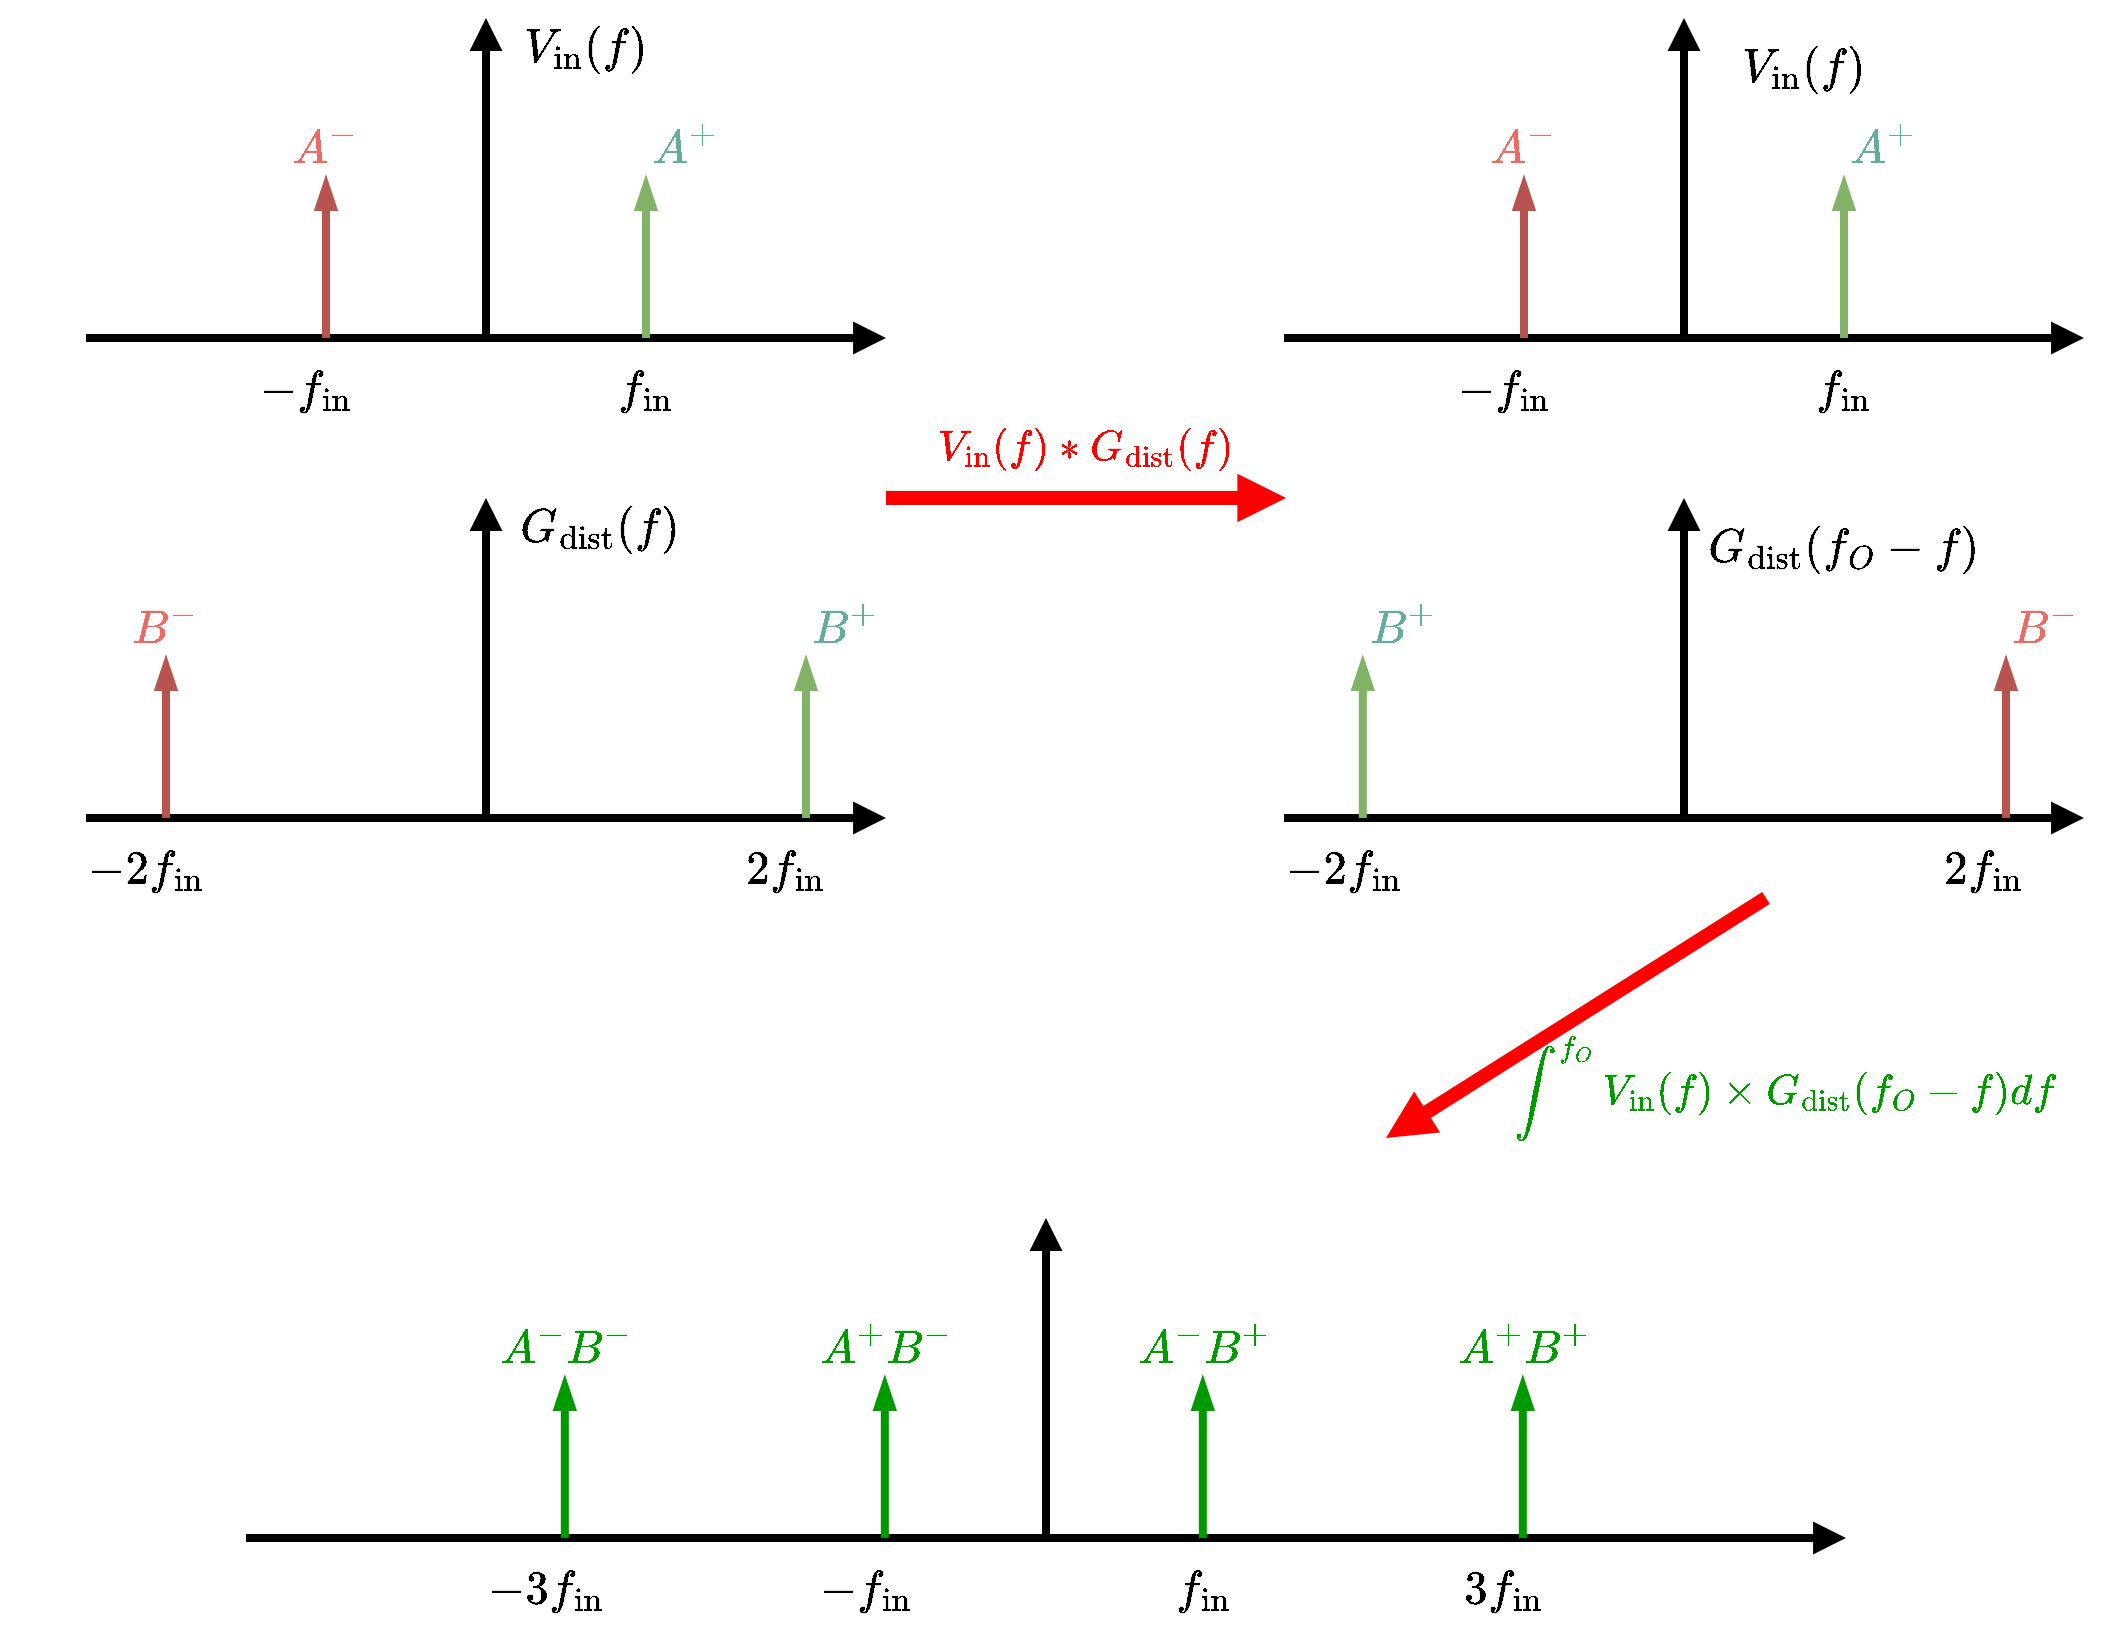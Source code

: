 <mxfile version="28.0.7">
  <diagram name="Page-1" id="5WgXmzzK-jX_fJYbkEYO">
    <mxGraphModel dx="875" dy="646" grid="1" gridSize="10" guides="1" tooltips="1" connect="1" arrows="1" fold="1" page="1" pageScale="1" pageWidth="850" pageHeight="1100" math="1" shadow="0">
      <root>
        <mxCell id="0" />
        <mxCell id="1" parent="0" />
        <mxCell id="_UMkpMhVSqITo2PRBiwc-2" value="" style="endArrow=block;html=1;rounded=0;strokeWidth=4;endFill=1;" parent="1" edge="1">
          <mxGeometry width="50" height="50" relative="1" as="geometry">
            <mxPoint x="200" y="480" as="sourcePoint" />
            <mxPoint x="600" y="480" as="targetPoint" />
          </mxGeometry>
        </mxCell>
        <mxCell id="_UMkpMhVSqITo2PRBiwc-3" value="" style="endArrow=block;html=1;rounded=0;strokeWidth=4;endFill=1;" parent="1" edge="1">
          <mxGeometry width="50" height="50" relative="1" as="geometry">
            <mxPoint x="400" y="480" as="sourcePoint" />
            <mxPoint x="400" y="320" as="targetPoint" />
          </mxGeometry>
        </mxCell>
        <mxCell id="_UMkpMhVSqITo2PRBiwc-4" value="" style="endArrow=blockThin;html=1;rounded=0;endFill=1;strokeWidth=4;fillColor=#f8cecc;strokeColor=#b85450;" parent="1" edge="1">
          <mxGeometry width="50" height="50" relative="1" as="geometry">
            <mxPoint x="320" y="480" as="sourcePoint" />
            <mxPoint x="320" y="400" as="targetPoint" />
          </mxGeometry>
        </mxCell>
        <mxCell id="_UMkpMhVSqITo2PRBiwc-5" value="" style="endArrow=blockThin;html=1;rounded=0;endFill=1;strokeWidth=4;fillColor=#d5e8d4;strokeColor=#82b366;" parent="1" edge="1">
          <mxGeometry width="50" height="50" relative="1" as="geometry">
            <mxPoint x="480" y="480" as="sourcePoint" />
            <mxPoint x="480" y="400" as="targetPoint" />
          </mxGeometry>
        </mxCell>
        <mxCell id="_UMkpMhVSqITo2PRBiwc-6" value="&lt;font style=&quot;font-size: 20px;&quot;&gt;$$-f_\text{in}$$&lt;/font&gt;" style="text;html=1;align=center;verticalAlign=middle;whiteSpace=wrap;rounded=0;" parent="1" vertex="1">
          <mxGeometry x="280" y="490" width="60" height="30" as="geometry" />
        </mxCell>
        <mxCell id="_UMkpMhVSqITo2PRBiwc-7" value="&lt;font style=&quot;font-size: 20px;&quot;&gt;$$f_\text{in}$$&lt;/font&gt;" style="text;html=1;align=center;verticalAlign=middle;whiteSpace=wrap;rounded=0;" parent="1" vertex="1">
          <mxGeometry x="450" y="490" width="60" height="30" as="geometry" />
        </mxCell>
        <mxCell id="_UMkpMhVSqITo2PRBiwc-8" value="&lt;font style=&quot;font-size: 20px; color: rgb(234, 107, 102);&quot;&gt;$$A^-$$&lt;/font&gt;" style="text;html=1;align=center;verticalAlign=middle;whiteSpace=wrap;rounded=0;" parent="1" vertex="1">
          <mxGeometry x="290" y="370" width="60" height="30" as="geometry" />
        </mxCell>
        <mxCell id="_UMkpMhVSqITo2PRBiwc-9" value="&lt;font style=&quot;font-size: 20px; color: rgb(103, 171, 159);&quot;&gt;$$A^+$$&lt;/font&gt;" style="text;html=1;align=center;verticalAlign=middle;whiteSpace=wrap;rounded=0;" parent="1" vertex="1">
          <mxGeometry x="470" y="370" width="60" height="30" as="geometry" />
        </mxCell>
        <mxCell id="_UMkpMhVSqITo2PRBiwc-10" value="&lt;font style=&quot;font-size: 20px;&quot;&gt;$$V_\text{in}(f)$$&lt;/font&gt;" style="text;html=1;align=center;verticalAlign=middle;whiteSpace=wrap;rounded=0;" parent="1" vertex="1">
          <mxGeometry x="420" y="320" width="60" height="30" as="geometry" />
        </mxCell>
        <mxCell id="_UMkpMhVSqITo2PRBiwc-11" value="" style="endArrow=block;html=1;rounded=0;strokeWidth=4;endFill=1;" parent="1" edge="1">
          <mxGeometry width="50" height="50" relative="1" as="geometry">
            <mxPoint x="200" y="720" as="sourcePoint" />
            <mxPoint x="600" y="720" as="targetPoint" />
          </mxGeometry>
        </mxCell>
        <mxCell id="_UMkpMhVSqITo2PRBiwc-12" value="" style="endArrow=block;html=1;rounded=0;strokeWidth=4;endFill=1;" parent="1" edge="1">
          <mxGeometry width="50" height="50" relative="1" as="geometry">
            <mxPoint x="400" y="720" as="sourcePoint" />
            <mxPoint x="400" y="560" as="targetPoint" />
          </mxGeometry>
        </mxCell>
        <mxCell id="_UMkpMhVSqITo2PRBiwc-13" value="" style="endArrow=blockThin;html=1;rounded=0;endFill=1;strokeWidth=4;fillColor=#f8cecc;strokeColor=#b85450;" parent="1" edge="1">
          <mxGeometry width="50" height="50" relative="1" as="geometry">
            <mxPoint x="240" y="720" as="sourcePoint" />
            <mxPoint x="240" y="640" as="targetPoint" />
          </mxGeometry>
        </mxCell>
        <mxCell id="_UMkpMhVSqITo2PRBiwc-14" value="" style="endArrow=blockThin;html=1;rounded=0;endFill=1;strokeWidth=4;fillColor=#d5e8d4;strokeColor=#82b366;" parent="1" edge="1">
          <mxGeometry width="50" height="50" relative="1" as="geometry">
            <mxPoint x="560" y="720" as="sourcePoint" />
            <mxPoint x="560" y="640" as="targetPoint" />
          </mxGeometry>
        </mxCell>
        <mxCell id="_UMkpMhVSqITo2PRBiwc-15" value="&lt;font style=&quot;font-size: 20px;&quot;&gt;$$-2f_\text{in}$$&lt;/font&gt;" style="text;html=1;align=center;verticalAlign=middle;whiteSpace=wrap;rounded=0;" parent="1" vertex="1">
          <mxGeometry x="200" y="730" width="60" height="30" as="geometry" />
        </mxCell>
        <mxCell id="_UMkpMhVSqITo2PRBiwc-16" value="&lt;font style=&quot;font-size: 20px;&quot;&gt;$$2f_\text{in}$$&lt;/font&gt;" style="text;html=1;align=center;verticalAlign=middle;whiteSpace=wrap;rounded=0;" parent="1" vertex="1">
          <mxGeometry x="520" y="730" width="60" height="30" as="geometry" />
        </mxCell>
        <mxCell id="_UMkpMhVSqITo2PRBiwc-17" value="&lt;font style=&quot;font-size: 20px; color: rgb(234, 107, 102);&quot;&gt;$$B^-$$&lt;/font&gt;" style="text;html=1;align=center;verticalAlign=middle;whiteSpace=wrap;rounded=0;" parent="1" vertex="1">
          <mxGeometry x="210" y="610" width="60" height="30" as="geometry" />
        </mxCell>
        <mxCell id="_UMkpMhVSqITo2PRBiwc-18" value="&lt;font style=&quot;font-size: 20px; color: rgb(103, 171, 159);&quot;&gt;$$B^+$$&lt;/font&gt;" style="text;html=1;align=center;verticalAlign=middle;whiteSpace=wrap;rounded=0;" parent="1" vertex="1">
          <mxGeometry x="550" y="610" width="60" height="30" as="geometry" />
        </mxCell>
        <mxCell id="_UMkpMhVSqITo2PRBiwc-19" value="&lt;font style=&quot;font-size: 20px;&quot;&gt;$$G_\text{dist}(f)$$&lt;/font&gt;" style="text;html=1;align=center;verticalAlign=middle;whiteSpace=wrap;rounded=0;" parent="1" vertex="1">
          <mxGeometry x="427" y="560" width="60" height="30" as="geometry" />
        </mxCell>
        <mxCell id="_UMkpMhVSqITo2PRBiwc-20" value="&lt;font style=&quot;color: rgb(255, 0, 0); font-size: 18px;&quot;&gt;$$V_\text{in}(f)*G_\text{dist}(f)$$&lt;/font&gt;" style="text;html=1;align=center;verticalAlign=middle;whiteSpace=wrap;rounded=0;" parent="1" vertex="1">
          <mxGeometry x="670" y="520" width="60" height="30" as="geometry" />
        </mxCell>
        <mxCell id="_UMkpMhVSqITo2PRBiwc-21" value="" style="endArrow=block;html=1;rounded=0;strokeWidth=7;endFill=1;fillColor=#d80073;strokeColor=#FF0000;" parent="1" edge="1">
          <mxGeometry width="50" height="50" relative="1" as="geometry">
            <mxPoint x="600" y="560" as="sourcePoint" />
            <mxPoint x="800" y="560" as="targetPoint" />
          </mxGeometry>
        </mxCell>
        <mxCell id="_UMkpMhVSqITo2PRBiwc-23" value="" style="endArrow=block;html=1;rounded=0;strokeWidth=4;endFill=1;" parent="1" edge="1">
          <mxGeometry width="50" height="50" relative="1" as="geometry">
            <mxPoint x="799" y="480" as="sourcePoint" />
            <mxPoint x="1199" y="480" as="targetPoint" />
          </mxGeometry>
        </mxCell>
        <mxCell id="_UMkpMhVSqITo2PRBiwc-24" value="" style="endArrow=block;html=1;rounded=0;strokeWidth=4;endFill=1;" parent="1" edge="1">
          <mxGeometry width="50" height="50" relative="1" as="geometry">
            <mxPoint x="999" y="480" as="sourcePoint" />
            <mxPoint x="999" y="320" as="targetPoint" />
          </mxGeometry>
        </mxCell>
        <mxCell id="_UMkpMhVSqITo2PRBiwc-25" value="" style="endArrow=blockThin;html=1;rounded=0;endFill=1;strokeWidth=4;fillColor=#f8cecc;strokeColor=#b85450;" parent="1" edge="1">
          <mxGeometry width="50" height="50" relative="1" as="geometry">
            <mxPoint x="919" y="480" as="sourcePoint" />
            <mxPoint x="919" y="400" as="targetPoint" />
          </mxGeometry>
        </mxCell>
        <mxCell id="_UMkpMhVSqITo2PRBiwc-26" value="" style="endArrow=blockThin;html=1;rounded=0;endFill=1;strokeWidth=4;fillColor=#d5e8d4;strokeColor=#82b366;" parent="1" edge="1">
          <mxGeometry width="50" height="50" relative="1" as="geometry">
            <mxPoint x="1079" y="480" as="sourcePoint" />
            <mxPoint x="1079" y="400" as="targetPoint" />
          </mxGeometry>
        </mxCell>
        <mxCell id="_UMkpMhVSqITo2PRBiwc-27" value="&lt;font style=&quot;font-size: 20px;&quot;&gt;$$-f_\text{in}$$&lt;/font&gt;" style="text;html=1;align=center;verticalAlign=middle;whiteSpace=wrap;rounded=0;" parent="1" vertex="1">
          <mxGeometry x="879" y="490" width="60" height="30" as="geometry" />
        </mxCell>
        <mxCell id="_UMkpMhVSqITo2PRBiwc-28" value="&lt;font style=&quot;font-size: 20px;&quot;&gt;$$f_\text{in}$$&lt;/font&gt;" style="text;html=1;align=center;verticalAlign=middle;whiteSpace=wrap;rounded=0;" parent="1" vertex="1">
          <mxGeometry x="1049" y="490" width="60" height="30" as="geometry" />
        </mxCell>
        <mxCell id="_UMkpMhVSqITo2PRBiwc-29" value="&lt;font style=&quot;font-size: 20px; color: rgb(234, 107, 102);&quot;&gt;$$A^-$$&lt;/font&gt;" style="text;html=1;align=center;verticalAlign=middle;whiteSpace=wrap;rounded=0;" parent="1" vertex="1">
          <mxGeometry x="889" y="370" width="60" height="30" as="geometry" />
        </mxCell>
        <mxCell id="_UMkpMhVSqITo2PRBiwc-30" value="&lt;font style=&quot;font-size: 20px; color: rgb(103, 171, 159);&quot;&gt;$$A^+$$&lt;/font&gt;" style="text;html=1;align=center;verticalAlign=middle;whiteSpace=wrap;rounded=0;" parent="1" vertex="1">
          <mxGeometry x="1069" y="370" width="60" height="30" as="geometry" />
        </mxCell>
        <mxCell id="_UMkpMhVSqITo2PRBiwc-32" value="" style="endArrow=block;html=1;rounded=0;strokeWidth=4;endFill=1;" parent="1" edge="1">
          <mxGeometry width="50" height="50" relative="1" as="geometry">
            <mxPoint x="799" y="720" as="sourcePoint" />
            <mxPoint x="1199" y="720" as="targetPoint" />
          </mxGeometry>
        </mxCell>
        <mxCell id="_UMkpMhVSqITo2PRBiwc-33" value="" style="endArrow=block;html=1;rounded=0;strokeWidth=4;endFill=1;" parent="1" edge="1">
          <mxGeometry width="50" height="50" relative="1" as="geometry">
            <mxPoint x="999" y="720" as="sourcePoint" />
            <mxPoint x="999" y="560" as="targetPoint" />
          </mxGeometry>
        </mxCell>
        <mxCell id="_UMkpMhVSqITo2PRBiwc-34" value="" style="endArrow=blockThin;html=1;rounded=0;endFill=1;strokeWidth=4;fillColor=#f8cecc;strokeColor=#b85450;" parent="1" edge="1">
          <mxGeometry width="50" height="50" relative="1" as="geometry">
            <mxPoint x="1160" y="720" as="sourcePoint" />
            <mxPoint x="1160" y="640" as="targetPoint" />
          </mxGeometry>
        </mxCell>
        <mxCell id="_UMkpMhVSqITo2PRBiwc-35" value="" style="endArrow=blockThin;html=1;rounded=0;endFill=1;strokeWidth=4;fillColor=#d5e8d4;strokeColor=#82b366;" parent="1" edge="1">
          <mxGeometry width="50" height="50" relative="1" as="geometry">
            <mxPoint x="838.41" y="720" as="sourcePoint" />
            <mxPoint x="838.41" y="640" as="targetPoint" />
          </mxGeometry>
        </mxCell>
        <mxCell id="_UMkpMhVSqITo2PRBiwc-36" value="&lt;font style=&quot;font-size: 20px;&quot;&gt;$$-2f_\text{in}$$&lt;/font&gt;" style="text;html=1;align=center;verticalAlign=middle;whiteSpace=wrap;rounded=0;" parent="1" vertex="1">
          <mxGeometry x="799" y="730" width="60" height="30" as="geometry" />
        </mxCell>
        <mxCell id="_UMkpMhVSqITo2PRBiwc-37" value="&lt;font style=&quot;font-size: 20px;&quot;&gt;$$2f_\text{in}$$&lt;/font&gt;" style="text;html=1;align=center;verticalAlign=middle;whiteSpace=wrap;rounded=0;" parent="1" vertex="1">
          <mxGeometry x="1119" y="730" width="60" height="30" as="geometry" />
        </mxCell>
        <mxCell id="_UMkpMhVSqITo2PRBiwc-38" value="&lt;font style=&quot;font-size: 20px; color: rgb(234, 107, 102);&quot;&gt;$$B^-$$&lt;/font&gt;" style="text;html=1;align=center;verticalAlign=middle;whiteSpace=wrap;rounded=0;" parent="1" vertex="1">
          <mxGeometry x="1150" y="610" width="60" height="30" as="geometry" />
        </mxCell>
        <mxCell id="_UMkpMhVSqITo2PRBiwc-39" value="&lt;font style=&quot;font-size: 20px; color: rgb(103, 171, 159);&quot;&gt;$$B^+$$&lt;/font&gt;" style="text;html=1;align=center;verticalAlign=middle;whiteSpace=wrap;rounded=0;" parent="1" vertex="1">
          <mxGeometry x="829" y="610" width="60" height="30" as="geometry" />
        </mxCell>
        <mxCell id="_UMkpMhVSqITo2PRBiwc-41" value="&lt;font style=&quot;font-size: 20px;&quot;&gt;$$V_\text{in}(f)$$&lt;/font&gt;" style="text;html=1;align=center;verticalAlign=middle;whiteSpace=wrap;rounded=0;" parent="1" vertex="1">
          <mxGeometry x="1029" y="330" width="60" height="30" as="geometry" />
        </mxCell>
        <mxCell id="_UMkpMhVSqITo2PRBiwc-42" value="&lt;font style=&quot;font-size: 20px;&quot;&gt;$$G_\text{dist}(f_O-f )$$&lt;/font&gt;" style="text;html=1;align=center;verticalAlign=middle;whiteSpace=wrap;rounded=0;" parent="1" vertex="1">
          <mxGeometry x="1049" y="570" width="60" height="30" as="geometry" />
        </mxCell>
        <mxCell id="_UMkpMhVSqITo2PRBiwc-47" value="&lt;font style=&quot;font-size: 18px; color: rgb(0, 153, 0);&quot;&gt;&lt;b&gt;$$\int ^{f_O} V_\text{in}( f)\times G_\text{dist}(f_O-f)df$$&lt;/b&gt;&lt;/font&gt;" style="text;html=1;align=center;verticalAlign=middle;whiteSpace=wrap;rounded=0;" parent="1" vertex="1">
          <mxGeometry x="1020" y="840" width="60" height="30" as="geometry" />
        </mxCell>
        <mxCell id="_UMkpMhVSqITo2PRBiwc-51" value="" style="endArrow=block;html=1;rounded=0;strokeWidth=4;endFill=1;" parent="1" edge="1">
          <mxGeometry width="50" height="50" relative="1" as="geometry">
            <mxPoint x="280" y="1080" as="sourcePoint" />
            <mxPoint x="1080" y="1080" as="targetPoint" />
          </mxGeometry>
        </mxCell>
        <mxCell id="_UMkpMhVSqITo2PRBiwc-52" value="" style="endArrow=block;html=1;rounded=0;strokeWidth=4;endFill=1;" parent="1" edge="1">
          <mxGeometry width="50" height="50" relative="1" as="geometry">
            <mxPoint x="680" y="1080" as="sourcePoint" />
            <mxPoint x="680" y="920" as="targetPoint" />
          </mxGeometry>
        </mxCell>
        <mxCell id="_UMkpMhVSqITo2PRBiwc-60" value="" style="endArrow=blockThin;html=1;rounded=0;endFill=1;strokeWidth=4;fillColor=#d5e8d4;strokeColor=#009900;" parent="1" edge="1">
          <mxGeometry width="50" height="50" relative="1" as="geometry">
            <mxPoint x="599.41" y="1080" as="sourcePoint" />
            <mxPoint x="599.41" y="1000" as="targetPoint" />
          </mxGeometry>
        </mxCell>
        <mxCell id="_UMkpMhVSqITo2PRBiwc-61" value="&lt;font style=&quot;font-size: 20px;&quot;&gt;$$-f_\text{in}$$&lt;/font&gt;" style="text;html=1;align=center;verticalAlign=middle;whiteSpace=wrap;rounded=0;" parent="1" vertex="1">
          <mxGeometry x="560" y="1090" width="60" height="30" as="geometry" />
        </mxCell>
        <mxCell id="_UMkpMhVSqITo2PRBiwc-62" value="&lt;font style=&quot;font-size: 20px;&quot;&gt;$$A^+B^-$$&lt;/font&gt;" style="text;html=1;align=center;verticalAlign=middle;whiteSpace=wrap;rounded=0;strokeColor=none;fontColor=#009900;fontStyle=1" parent="1" vertex="1">
          <mxGeometry x="570" y="970" width="60" height="30" as="geometry" />
        </mxCell>
        <mxCell id="_UMkpMhVSqITo2PRBiwc-63" value="" style="endArrow=blockThin;html=1;rounded=0;endFill=1;strokeWidth=4;fillColor=#d5e8d4;strokeColor=#009900;" parent="1" edge="1">
          <mxGeometry width="50" height="50" relative="1" as="geometry">
            <mxPoint x="439.41" y="1080" as="sourcePoint" />
            <mxPoint x="439.41" y="1000" as="targetPoint" />
          </mxGeometry>
        </mxCell>
        <mxCell id="_UMkpMhVSqITo2PRBiwc-64" value="&lt;font style=&quot;font-size: 20px;&quot;&gt;$$-3f_\text{in}$$&lt;/font&gt;" style="text;html=1;align=center;verticalAlign=middle;whiteSpace=wrap;rounded=0;" parent="1" vertex="1">
          <mxGeometry x="400" y="1090" width="60" height="30" as="geometry" />
        </mxCell>
        <mxCell id="_UMkpMhVSqITo2PRBiwc-65" value="&lt;font style=&quot;font-size: 20px;&quot;&gt;$$A^-B^-$$&lt;/font&gt;" style="text;html=1;align=center;verticalAlign=middle;whiteSpace=wrap;rounded=0;strokeColor=none;fontColor=#009900;fontStyle=1" parent="1" vertex="1">
          <mxGeometry x="410" y="970" width="60" height="30" as="geometry" />
        </mxCell>
        <mxCell id="_UMkpMhVSqITo2PRBiwc-66" value="" style="endArrow=blockThin;html=1;rounded=0;endFill=1;strokeWidth=4;fillColor=#d5e8d4;strokeColor=#009900;" parent="1" edge="1">
          <mxGeometry width="50" height="50" relative="1" as="geometry">
            <mxPoint x="918.41" y="1080" as="sourcePoint" />
            <mxPoint x="918.41" y="1000" as="targetPoint" />
          </mxGeometry>
        </mxCell>
        <mxCell id="_UMkpMhVSqITo2PRBiwc-67" value="&lt;font style=&quot;font-size: 20px;&quot;&gt;$$A^+B^+$$&lt;/font&gt;" style="text;html=1;align=center;verticalAlign=middle;whiteSpace=wrap;rounded=0;strokeColor=none;fontColor=#009900;fontStyle=1" parent="1" vertex="1">
          <mxGeometry x="889" y="970" width="60" height="30" as="geometry" />
        </mxCell>
        <mxCell id="_UMkpMhVSqITo2PRBiwc-68" value="" style="endArrow=blockThin;html=1;rounded=0;endFill=1;strokeWidth=4;fillColor=#d5e8d4;strokeColor=#009900;" parent="1" edge="1">
          <mxGeometry width="50" height="50" relative="1" as="geometry">
            <mxPoint x="758.41" y="1080" as="sourcePoint" />
            <mxPoint x="758.41" y="1000" as="targetPoint" />
          </mxGeometry>
        </mxCell>
        <mxCell id="_UMkpMhVSqITo2PRBiwc-69" value="&lt;font style=&quot;font-size: 20px;&quot;&gt;$$A^-B^+$$&lt;/font&gt;" style="text;html=1;align=center;verticalAlign=middle;whiteSpace=wrap;rounded=0;strokeColor=none;fontColor=#009900;fontStyle=1" parent="1" vertex="1">
          <mxGeometry x="729" y="970" width="60" height="30" as="geometry" />
        </mxCell>
        <mxCell id="_UMkpMhVSqITo2PRBiwc-71" value="&lt;font style=&quot;font-size: 20px;&quot;&gt;$$f_\text{in}$$&lt;/font&gt;" style="text;html=1;align=center;verticalAlign=middle;whiteSpace=wrap;rounded=0;" parent="1" vertex="1">
          <mxGeometry x="729" y="1090" width="60" height="30" as="geometry" />
        </mxCell>
        <mxCell id="_UMkpMhVSqITo2PRBiwc-72" value="&lt;font style=&quot;font-size: 20px;&quot;&gt;$$3f_\text{in}$$&lt;/font&gt;" style="text;html=1;align=center;verticalAlign=middle;whiteSpace=wrap;rounded=0;" parent="1" vertex="1">
          <mxGeometry x="879" y="1090" width="60" height="30" as="geometry" />
        </mxCell>
        <mxCell id="_UMkpMhVSqITo2PRBiwc-73" value="" style="endArrow=block;html=1;rounded=0;strokeWidth=7;endFill=1;fillColor=#d80073;strokeColor=#FF0000;" parent="1" edge="1">
          <mxGeometry width="50" height="50" relative="1" as="geometry">
            <mxPoint x="1040" y="760" as="sourcePoint" />
            <mxPoint x="850" y="880" as="targetPoint" />
          </mxGeometry>
        </mxCell>
      </root>
    </mxGraphModel>
  </diagram>
</mxfile>
